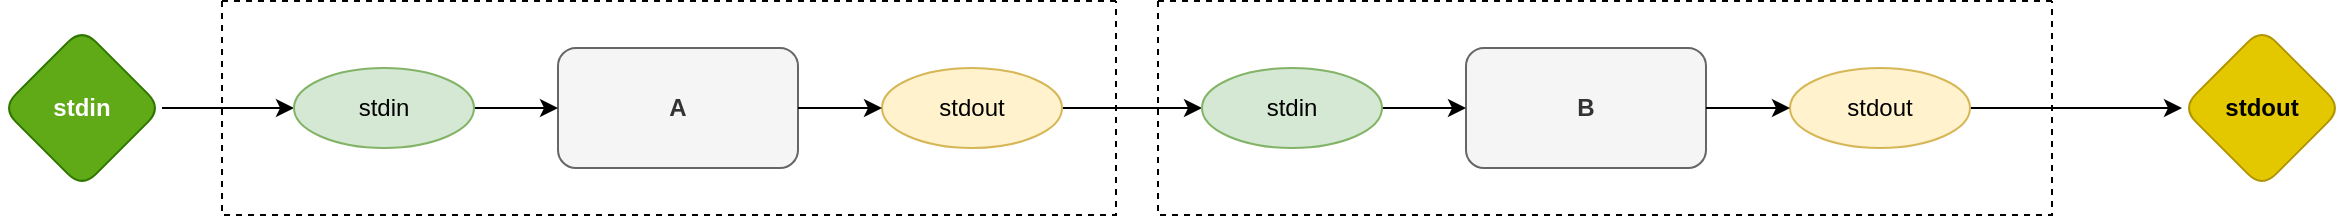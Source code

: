 <mxfile compressed="false" version="14.6.13" type="device">
  <diagram id="8PI5glCoYeSU1P0FbpF8" name="main">
    <mxGraphModel dx="1014" dy="753" grid="0" gridSize="10" guides="1" tooltips="1" connect="1" arrows="1" fold="1" page="0" pageScale="1" pageWidth="850" pageHeight="1100" math="0" shadow="0">
      <root>
        <mxCell id="0" />
        <mxCell id="1" parent="0" />
        <mxCell id="wzED7ktJJkokemNBI6Fu-51" style="edgeStyle=orthogonalEdgeStyle;rounded=1;orthogonalLoop=1;jettySize=auto;html=1;exitX=1;exitY=0.5;exitDx=0;exitDy=0;entryX=0;entryY=0.5;entryDx=0;entryDy=0;" parent="1" source="wzED7ktJJkokemNBI6Fu-29" target="wzED7ktJJkokemNBI6Fu-34" edge="1">
          <mxGeometry relative="1" as="geometry" />
        </mxCell>
        <mxCell id="wzED7ktJJkokemNBI6Fu-29" value="stdin" style="rhombus;whiteSpace=wrap;html=1;rounded=1;fillColor=#60a917;fontColor=#ffffff;strokeColor=#2D7600;fontStyle=1" parent="1" vertex="1">
          <mxGeometry x="181" y="190" width="80" height="80" as="geometry" />
        </mxCell>
        <mxCell id="wzED7ktJJkokemNBI6Fu-30" value="stdout" style="rhombus;whiteSpace=wrap;html=1;rounded=1;fillColor=#e3c800;fontColor=#000000;strokeColor=#B09500;fontStyle=1" parent="1" vertex="1">
          <mxGeometry x="1271" y="190" width="80" height="80" as="geometry" />
        </mxCell>
        <mxCell id="wzED7ktJJkokemNBI6Fu-55" style="edgeStyle=orthogonalEdgeStyle;rounded=1;orthogonalLoop=1;jettySize=auto;html=1;exitX=1;exitY=0.5;exitDx=0;exitDy=0;" parent="1" source="wzED7ktJJkokemNBI6Fu-35" target="wzED7ktJJkokemNBI6Fu-39" edge="1">
          <mxGeometry relative="1" as="geometry" />
        </mxCell>
        <mxCell id="wzED7ktJJkokemNBI6Fu-54" style="edgeStyle=orthogonalEdgeStyle;rounded=1;orthogonalLoop=1;jettySize=auto;html=1;exitX=1;exitY=0.5;exitDx=0;exitDy=0;entryX=0;entryY=0.5;entryDx=0;entryDy=0;" parent="1" source="wzED7ktJJkokemNBI6Fu-40" target="wzED7ktJJkokemNBI6Fu-30" edge="1">
          <mxGeometry relative="1" as="geometry" />
        </mxCell>
        <mxCell id="V2MLCYoTc2mGNRio5XQv-1" value="" style="swimlane;startSize=0;dashed=1;" vertex="1" parent="1">
          <mxGeometry x="291" y="176.5" width="447" height="107" as="geometry" />
        </mxCell>
        <mxCell id="wzED7ktJJkokemNBI6Fu-32" value="A" style="rounded=1;whiteSpace=wrap;html=1;fillColor=#f5f5f5;strokeColor=#666666;fontColor=#333333;fontStyle=1" parent="V2MLCYoTc2mGNRio5XQv-1" vertex="1">
          <mxGeometry x="168" y="23.5" width="120" height="60" as="geometry" />
        </mxCell>
        <mxCell id="wzED7ktJJkokemNBI6Fu-33" style="edgeStyle=orthogonalEdgeStyle;rounded=1;orthogonalLoop=1;jettySize=auto;html=1;exitX=1;exitY=0.5;exitDx=0;exitDy=0;entryX=0;entryY=0.5;entryDx=0;entryDy=0;endArrow=classic;endFill=1;" parent="V2MLCYoTc2mGNRio5XQv-1" source="wzED7ktJJkokemNBI6Fu-34" target="wzED7ktJJkokemNBI6Fu-32" edge="1">
          <mxGeometry relative="1" as="geometry" />
        </mxCell>
        <mxCell id="wzED7ktJJkokemNBI6Fu-34" value="stdin" style="ellipse;whiteSpace=wrap;html=1;rounded=1;fillColor=#d5e8d4;strokeColor=#82b366;" parent="V2MLCYoTc2mGNRio5XQv-1" vertex="1">
          <mxGeometry x="36" y="33.5" width="90" height="40" as="geometry" />
        </mxCell>
        <mxCell id="wzED7ktJJkokemNBI6Fu-35" value="stdout" style="ellipse;whiteSpace=wrap;html=1;rounded=1;fillColor=#fff2cc;strokeColor=#d6b656;" parent="V2MLCYoTc2mGNRio5XQv-1" vertex="1">
          <mxGeometry x="330" y="33.5" width="90" height="40" as="geometry" />
        </mxCell>
        <mxCell id="wzED7ktJJkokemNBI6Fu-31" style="edgeStyle=orthogonalEdgeStyle;rounded=1;orthogonalLoop=1;jettySize=auto;html=1;exitX=1;exitY=0.5;exitDx=0;exitDy=0;endArrow=classic;endFill=1;" parent="V2MLCYoTc2mGNRio5XQv-1" source="wzED7ktJJkokemNBI6Fu-32" target="wzED7ktJJkokemNBI6Fu-35" edge="1">
          <mxGeometry relative="1" as="geometry" />
        </mxCell>
        <mxCell id="V2MLCYoTc2mGNRio5XQv-2" value="" style="swimlane;startSize=0;dashed=1;" vertex="1" parent="1">
          <mxGeometry x="759" y="176.5" width="447" height="107" as="geometry" />
        </mxCell>
        <mxCell id="wzED7ktJJkokemNBI6Fu-37" value="B" style="rounded=1;whiteSpace=wrap;html=1;fillColor=#f5f5f5;strokeColor=#666666;fontColor=#333333;fontStyle=1" parent="V2MLCYoTc2mGNRio5XQv-2" vertex="1">
          <mxGeometry x="154" y="23.5" width="120" height="60" as="geometry" />
        </mxCell>
        <mxCell id="wzED7ktJJkokemNBI6Fu-38" style="edgeStyle=orthogonalEdgeStyle;rounded=1;orthogonalLoop=1;jettySize=auto;html=1;exitX=1;exitY=0.5;exitDx=0;exitDy=0;entryX=0;entryY=0.5;entryDx=0;entryDy=0;endArrow=classic;endFill=1;" parent="V2MLCYoTc2mGNRio5XQv-2" source="wzED7ktJJkokemNBI6Fu-39" target="wzED7ktJJkokemNBI6Fu-37" edge="1">
          <mxGeometry relative="1" as="geometry" />
        </mxCell>
        <mxCell id="wzED7ktJJkokemNBI6Fu-39" value="stdin" style="ellipse;whiteSpace=wrap;html=1;rounded=1;fillColor=#d5e8d4;strokeColor=#82b366;" parent="V2MLCYoTc2mGNRio5XQv-2" vertex="1">
          <mxGeometry x="22" y="33.5" width="90" height="40" as="geometry" />
        </mxCell>
        <mxCell id="wzED7ktJJkokemNBI6Fu-40" value="stdout" style="ellipse;whiteSpace=wrap;html=1;rounded=1;fillColor=#fff2cc;strokeColor=#d6b656;" parent="V2MLCYoTc2mGNRio5XQv-2" vertex="1">
          <mxGeometry x="316" y="33.5" width="90" height="40" as="geometry" />
        </mxCell>
        <mxCell id="wzED7ktJJkokemNBI6Fu-36" style="edgeStyle=orthogonalEdgeStyle;rounded=1;orthogonalLoop=1;jettySize=auto;html=1;exitX=1;exitY=0.5;exitDx=0;exitDy=0;endArrow=classic;endFill=1;" parent="V2MLCYoTc2mGNRio5XQv-2" source="wzED7ktJJkokemNBI6Fu-37" target="wzED7ktJJkokemNBI6Fu-40" edge="1">
          <mxGeometry relative="1" as="geometry" />
        </mxCell>
      </root>
    </mxGraphModel>
  </diagram>
</mxfile>
